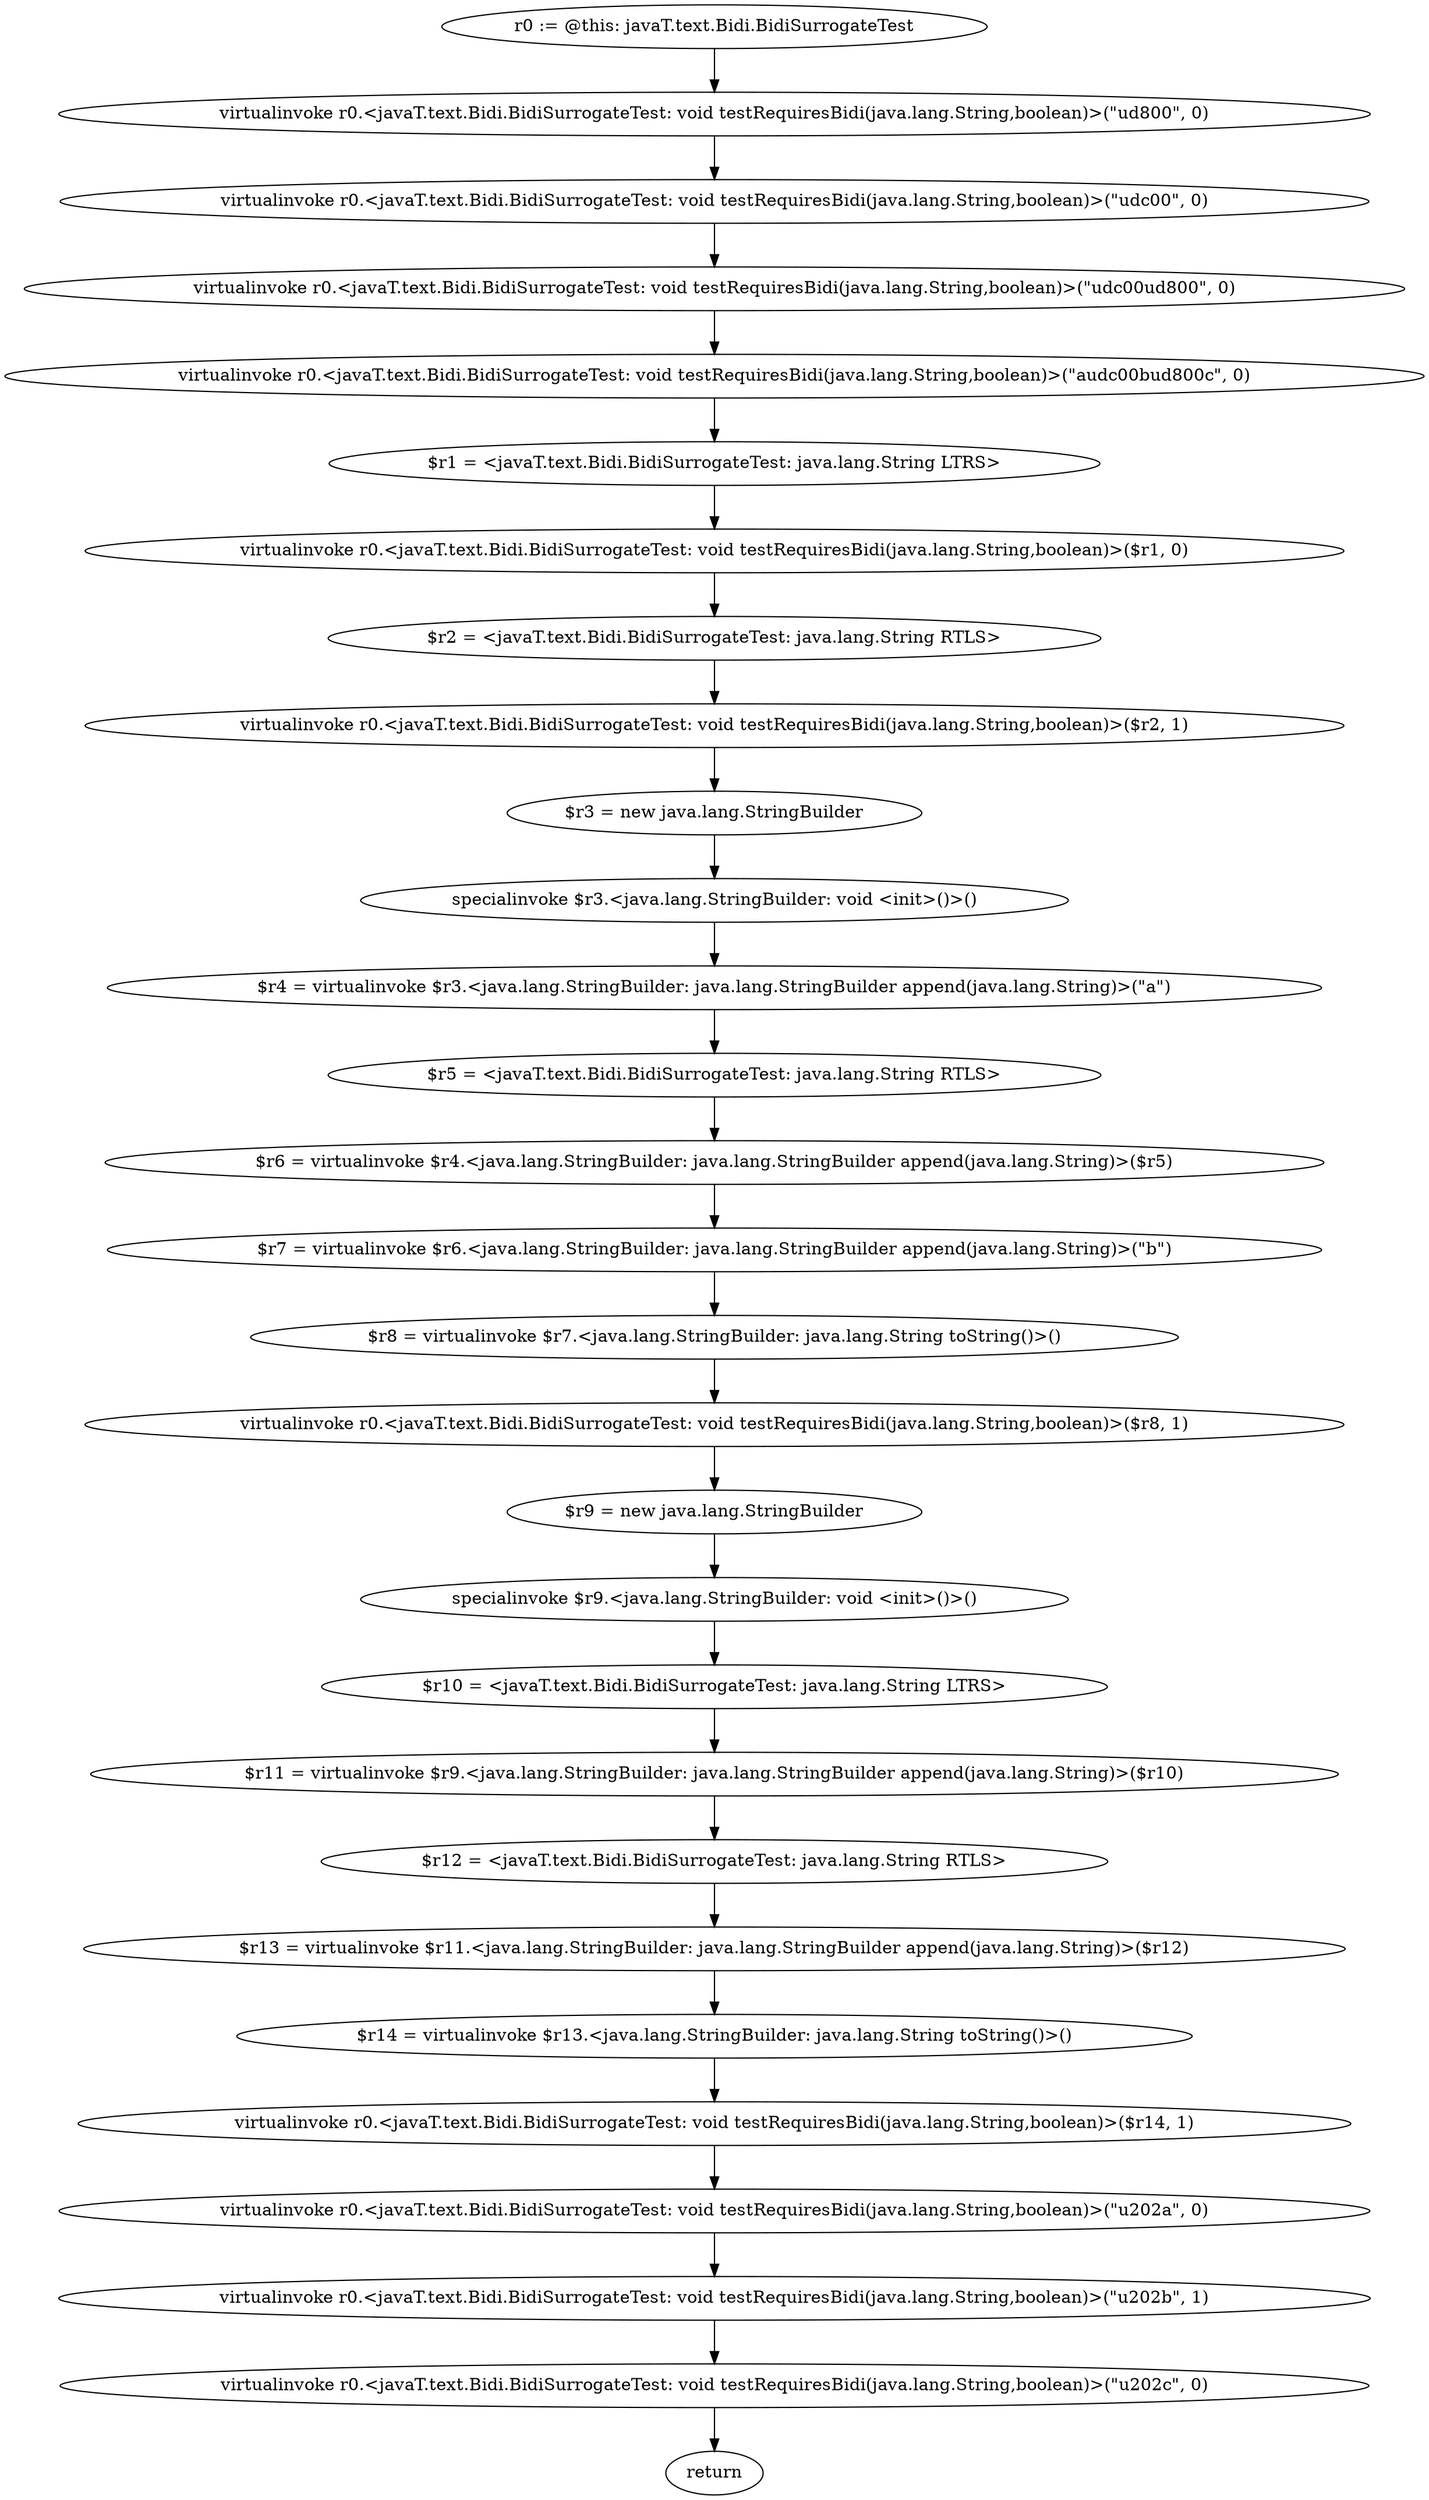 digraph "unitGraph" {
    "r0 := @this: javaT.text.Bidi.BidiSurrogateTest"
    "virtualinvoke r0.<javaT.text.Bidi.BidiSurrogateTest: void testRequiresBidi(java.lang.String,boolean)>(\"\ud800\", 0)"
    "virtualinvoke r0.<javaT.text.Bidi.BidiSurrogateTest: void testRequiresBidi(java.lang.String,boolean)>(\"\udc00\", 0)"
    "virtualinvoke r0.<javaT.text.Bidi.BidiSurrogateTest: void testRequiresBidi(java.lang.String,boolean)>(\"\udc00\ud800\", 0)"
    "virtualinvoke r0.<javaT.text.Bidi.BidiSurrogateTest: void testRequiresBidi(java.lang.String,boolean)>(\"a\udc00b\ud800c\", 0)"
    "$r1 = <javaT.text.Bidi.BidiSurrogateTest: java.lang.String LTRS>"
    "virtualinvoke r0.<javaT.text.Bidi.BidiSurrogateTest: void testRequiresBidi(java.lang.String,boolean)>($r1, 0)"
    "$r2 = <javaT.text.Bidi.BidiSurrogateTest: java.lang.String RTLS>"
    "virtualinvoke r0.<javaT.text.Bidi.BidiSurrogateTest: void testRequiresBidi(java.lang.String,boolean)>($r2, 1)"
    "$r3 = new java.lang.StringBuilder"
    "specialinvoke $r3.<java.lang.StringBuilder: void <init>()>()"
    "$r4 = virtualinvoke $r3.<java.lang.StringBuilder: java.lang.StringBuilder append(java.lang.String)>(\"a\")"
    "$r5 = <javaT.text.Bidi.BidiSurrogateTest: java.lang.String RTLS>"
    "$r6 = virtualinvoke $r4.<java.lang.StringBuilder: java.lang.StringBuilder append(java.lang.String)>($r5)"
    "$r7 = virtualinvoke $r6.<java.lang.StringBuilder: java.lang.StringBuilder append(java.lang.String)>(\"b\")"
    "$r8 = virtualinvoke $r7.<java.lang.StringBuilder: java.lang.String toString()>()"
    "virtualinvoke r0.<javaT.text.Bidi.BidiSurrogateTest: void testRequiresBidi(java.lang.String,boolean)>($r8, 1)"
    "$r9 = new java.lang.StringBuilder"
    "specialinvoke $r9.<java.lang.StringBuilder: void <init>()>()"
    "$r10 = <javaT.text.Bidi.BidiSurrogateTest: java.lang.String LTRS>"
    "$r11 = virtualinvoke $r9.<java.lang.StringBuilder: java.lang.StringBuilder append(java.lang.String)>($r10)"
    "$r12 = <javaT.text.Bidi.BidiSurrogateTest: java.lang.String RTLS>"
    "$r13 = virtualinvoke $r11.<java.lang.StringBuilder: java.lang.StringBuilder append(java.lang.String)>($r12)"
    "$r14 = virtualinvoke $r13.<java.lang.StringBuilder: java.lang.String toString()>()"
    "virtualinvoke r0.<javaT.text.Bidi.BidiSurrogateTest: void testRequiresBidi(java.lang.String,boolean)>($r14, 1)"
    "virtualinvoke r0.<javaT.text.Bidi.BidiSurrogateTest: void testRequiresBidi(java.lang.String,boolean)>(\"\u202a\", 0)"
    "virtualinvoke r0.<javaT.text.Bidi.BidiSurrogateTest: void testRequiresBidi(java.lang.String,boolean)>(\"\u202b\", 1)"
    "virtualinvoke r0.<javaT.text.Bidi.BidiSurrogateTest: void testRequiresBidi(java.lang.String,boolean)>(\"\u202c\", 0)"
    "return"
    "r0 := @this: javaT.text.Bidi.BidiSurrogateTest"->"virtualinvoke r0.<javaT.text.Bidi.BidiSurrogateTest: void testRequiresBidi(java.lang.String,boolean)>(\"\ud800\", 0)";
    "virtualinvoke r0.<javaT.text.Bidi.BidiSurrogateTest: void testRequiresBidi(java.lang.String,boolean)>(\"\ud800\", 0)"->"virtualinvoke r0.<javaT.text.Bidi.BidiSurrogateTest: void testRequiresBidi(java.lang.String,boolean)>(\"\udc00\", 0)";
    "virtualinvoke r0.<javaT.text.Bidi.BidiSurrogateTest: void testRequiresBidi(java.lang.String,boolean)>(\"\udc00\", 0)"->"virtualinvoke r0.<javaT.text.Bidi.BidiSurrogateTest: void testRequiresBidi(java.lang.String,boolean)>(\"\udc00\ud800\", 0)";
    "virtualinvoke r0.<javaT.text.Bidi.BidiSurrogateTest: void testRequiresBidi(java.lang.String,boolean)>(\"\udc00\ud800\", 0)"->"virtualinvoke r0.<javaT.text.Bidi.BidiSurrogateTest: void testRequiresBidi(java.lang.String,boolean)>(\"a\udc00b\ud800c\", 0)";
    "virtualinvoke r0.<javaT.text.Bidi.BidiSurrogateTest: void testRequiresBidi(java.lang.String,boolean)>(\"a\udc00b\ud800c\", 0)"->"$r1 = <javaT.text.Bidi.BidiSurrogateTest: java.lang.String LTRS>";
    "$r1 = <javaT.text.Bidi.BidiSurrogateTest: java.lang.String LTRS>"->"virtualinvoke r0.<javaT.text.Bidi.BidiSurrogateTest: void testRequiresBidi(java.lang.String,boolean)>($r1, 0)";
    "virtualinvoke r0.<javaT.text.Bidi.BidiSurrogateTest: void testRequiresBidi(java.lang.String,boolean)>($r1, 0)"->"$r2 = <javaT.text.Bidi.BidiSurrogateTest: java.lang.String RTLS>";
    "$r2 = <javaT.text.Bidi.BidiSurrogateTest: java.lang.String RTLS>"->"virtualinvoke r0.<javaT.text.Bidi.BidiSurrogateTest: void testRequiresBidi(java.lang.String,boolean)>($r2, 1)";
    "virtualinvoke r0.<javaT.text.Bidi.BidiSurrogateTest: void testRequiresBidi(java.lang.String,boolean)>($r2, 1)"->"$r3 = new java.lang.StringBuilder";
    "$r3 = new java.lang.StringBuilder"->"specialinvoke $r3.<java.lang.StringBuilder: void <init>()>()";
    "specialinvoke $r3.<java.lang.StringBuilder: void <init>()>()"->"$r4 = virtualinvoke $r3.<java.lang.StringBuilder: java.lang.StringBuilder append(java.lang.String)>(\"a\")";
    "$r4 = virtualinvoke $r3.<java.lang.StringBuilder: java.lang.StringBuilder append(java.lang.String)>(\"a\")"->"$r5 = <javaT.text.Bidi.BidiSurrogateTest: java.lang.String RTLS>";
    "$r5 = <javaT.text.Bidi.BidiSurrogateTest: java.lang.String RTLS>"->"$r6 = virtualinvoke $r4.<java.lang.StringBuilder: java.lang.StringBuilder append(java.lang.String)>($r5)";
    "$r6 = virtualinvoke $r4.<java.lang.StringBuilder: java.lang.StringBuilder append(java.lang.String)>($r5)"->"$r7 = virtualinvoke $r6.<java.lang.StringBuilder: java.lang.StringBuilder append(java.lang.String)>(\"b\")";
    "$r7 = virtualinvoke $r6.<java.lang.StringBuilder: java.lang.StringBuilder append(java.lang.String)>(\"b\")"->"$r8 = virtualinvoke $r7.<java.lang.StringBuilder: java.lang.String toString()>()";
    "$r8 = virtualinvoke $r7.<java.lang.StringBuilder: java.lang.String toString()>()"->"virtualinvoke r0.<javaT.text.Bidi.BidiSurrogateTest: void testRequiresBidi(java.lang.String,boolean)>($r8, 1)";
    "virtualinvoke r0.<javaT.text.Bidi.BidiSurrogateTest: void testRequiresBidi(java.lang.String,boolean)>($r8, 1)"->"$r9 = new java.lang.StringBuilder";
    "$r9 = new java.lang.StringBuilder"->"specialinvoke $r9.<java.lang.StringBuilder: void <init>()>()";
    "specialinvoke $r9.<java.lang.StringBuilder: void <init>()>()"->"$r10 = <javaT.text.Bidi.BidiSurrogateTest: java.lang.String LTRS>";
    "$r10 = <javaT.text.Bidi.BidiSurrogateTest: java.lang.String LTRS>"->"$r11 = virtualinvoke $r9.<java.lang.StringBuilder: java.lang.StringBuilder append(java.lang.String)>($r10)";
    "$r11 = virtualinvoke $r9.<java.lang.StringBuilder: java.lang.StringBuilder append(java.lang.String)>($r10)"->"$r12 = <javaT.text.Bidi.BidiSurrogateTest: java.lang.String RTLS>";
    "$r12 = <javaT.text.Bidi.BidiSurrogateTest: java.lang.String RTLS>"->"$r13 = virtualinvoke $r11.<java.lang.StringBuilder: java.lang.StringBuilder append(java.lang.String)>($r12)";
    "$r13 = virtualinvoke $r11.<java.lang.StringBuilder: java.lang.StringBuilder append(java.lang.String)>($r12)"->"$r14 = virtualinvoke $r13.<java.lang.StringBuilder: java.lang.String toString()>()";
    "$r14 = virtualinvoke $r13.<java.lang.StringBuilder: java.lang.String toString()>()"->"virtualinvoke r0.<javaT.text.Bidi.BidiSurrogateTest: void testRequiresBidi(java.lang.String,boolean)>($r14, 1)";
    "virtualinvoke r0.<javaT.text.Bidi.BidiSurrogateTest: void testRequiresBidi(java.lang.String,boolean)>($r14, 1)"->"virtualinvoke r0.<javaT.text.Bidi.BidiSurrogateTest: void testRequiresBidi(java.lang.String,boolean)>(\"\u202a\", 0)";
    "virtualinvoke r0.<javaT.text.Bidi.BidiSurrogateTest: void testRequiresBidi(java.lang.String,boolean)>(\"\u202a\", 0)"->"virtualinvoke r0.<javaT.text.Bidi.BidiSurrogateTest: void testRequiresBidi(java.lang.String,boolean)>(\"\u202b\", 1)";
    "virtualinvoke r0.<javaT.text.Bidi.BidiSurrogateTest: void testRequiresBidi(java.lang.String,boolean)>(\"\u202b\", 1)"->"virtualinvoke r0.<javaT.text.Bidi.BidiSurrogateTest: void testRequiresBidi(java.lang.String,boolean)>(\"\u202c\", 0)";
    "virtualinvoke r0.<javaT.text.Bidi.BidiSurrogateTest: void testRequiresBidi(java.lang.String,boolean)>(\"\u202c\", 0)"->"return";
}
